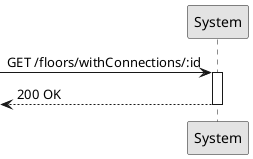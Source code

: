 @startuml
'http://plantuml.com/skinparam.html
skinparam monochrome true
skinparam packageStyle rect
skinparam shadowing false

participant System as route

-> route: GET /floors/withConnections/:id
activate route
  <-- route: 200 OK
  deactivate
@enduml